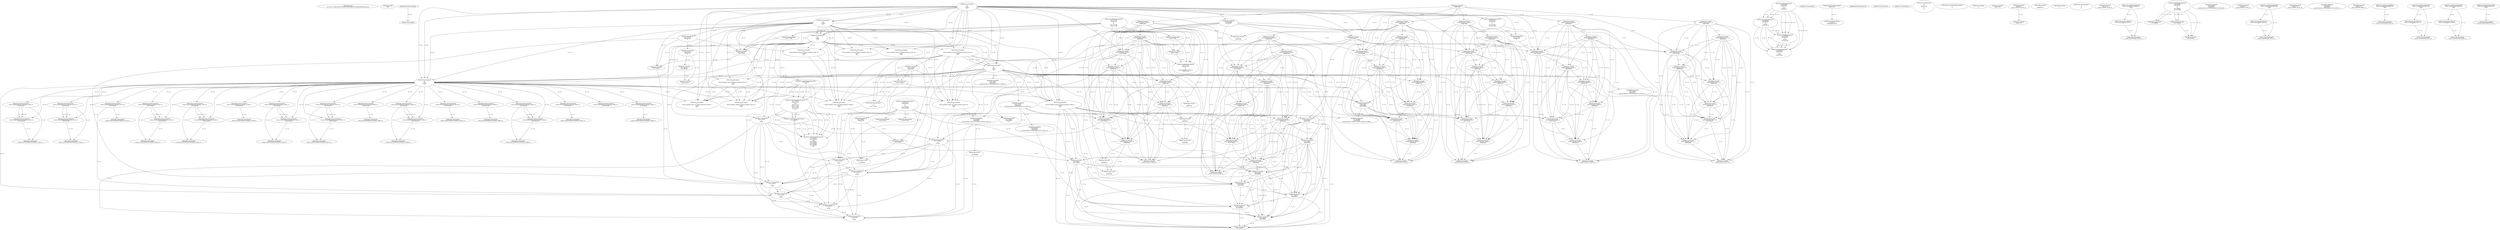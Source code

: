 // Global SCDG with merge call
digraph {
	0 [label="268454688.main
56371497c7c6601a092fc76d226d70cf56a3492a03a183dac90f509bece22c50"]
	1 [label="268454699.Sleep
1000"]
	2 [label="268450908.GetProcessHeap
"]
	3 [label="268465424.VirtualAlloc
0
128
12288
4"]
	4 [label="268465190.RegOpenKeyExW
2147483650
268501000
0
131097
2147417172"]
	5 [label="268465489.wsprintfW
3221762048
268500964
0"]
	3 -> 5 [label="(0-->1)"]
	6 [label="268466183.VirtualAlloc
0
1024
12288
4"]
	3 -> 6 [label="(3-->3)"]
	3 -> 6 [label="(4-->4)"]
	7 [label="268466202.VirtualAlloc
0
3596
12288
4"]
	3 -> 7 [label="(3-->3)"]
	6 -> 7 [label="(3-->3)"]
	3 -> 7 [label="(4-->4)"]
	6 -> 7 [label="(4-->4)"]
	8 [label="268466212.GetWindowsDirectoryW
3221770240
256"]
	7 -> 8 [label="(0-->1)"]
	9 [label="268466270.GetVolumeInformationW
3221770240
3221770752
256
3221771776
3221771784
3221771780
3221771264
256"]
	7 -> 9 [label="(0-->1)"]
	8 -> 9 [label="(1-->1)"]
	8 -> 9 [label="(2-->3)"]
	8 -> 9 [label="(2-->8)"]
	10 [label="268465190.RegOpenKeyExW
2147483650
268501632
0
131097
2147417172"]
	4 -> 10 [label="(1-->1)"]
	4 -> 10 [label="(4-->4)"]
	4 -> 10 [label="(5-->5)"]
	11 [label="268465223.RegQueryValueExW
3221771788
268501592
0
0
3221771788
2147417188"]
	12 [label="268465254.GetLastError
"]
	13 [label="268465263.RegCloseKey
3221771788"]
	11 -> 13 [label="(1-->1)"]
	11 -> 13 [label="(5-->1)"]
	14 [label="268466376.wsprintfW
3221766144
268501204
0"]
	6 -> 14 [label="(0-->1)"]
	15 [label="268466397.lstrcatW
3221766144
3221771788"]
	6 -> 15 [label="(0-->1)"]
	14 -> 15 [label="(1-->1)"]
	11 -> 15 [label="(1-->2)"]
	11 -> 15 [label="(5-->2)"]
	13 -> 15 [label="(1-->2)"]
	16 [label="268466409.GetModuleHandleW
268501752"]
	17 [label="268466416.GetProcAddress
270536744
RtlComputeCrc32"]
	16 -> 17 [label="(0-->1)"]
	18 [label="268466432.lstrlenW
3221766144"]
	6 -> 18 [label="(0-->1)"]
	14 -> 18 [label="(1-->1)"]
	15 -> 18 [label="(1-->1)"]
	19 [label="268466449.RtlComputeCrc32
"]
	20 [label="268466481.VirtualFree
3221770240
0
32768"]
	7 -> 20 [label="(0-->1)"]
	8 -> 20 [label="(1-->1)"]
	9 -> 20 [label="(1-->1)"]
	21 [label="268464882.lstrlenW
3221762048"]
	3 -> 21 [label="(0-->1)"]
	5 -> 21 [label="(1-->1)"]
	22 [label="268464893.lstrlenW
268497860"]
	23 [label="268453932.VirtualAlloc
0
retval_lstrlenW_32820_32_retval_lstrlenW_32823_32
12288
64"]
	3 -> 23 [label="(3-->3)"]
	6 -> 23 [label="(3-->3)"]
	7 -> 23 [label="(3-->3)"]
	24 [label="268453967.lstrcpyW
3221774336
268497976"]
	23 -> 24 [label="(0-->1)"]
	25 [label="268453974.lstrlenW
3221774336"]
	23 -> 25 [label="(0-->1)"]
	24 -> 25 [label="(1-->1)"]
	26 [label="268464425.lstrcatW
retval_lstrlenW_32840_32
268497860"]
	22 -> 26 [label="(1-->2)"]
	27 [label="268464433.lstrcatW
retval_lstrlenW_32840_32
268500944"]
	26 -> 27 [label="(1-->1)"]
	28 [label="268464439.lstrcatW
retval_lstrlenW_32840_32
3221762048"]
	26 -> 28 [label="(1-->1)"]
	27 -> 28 [label="(1-->1)"]
	3 -> 28 [label="(0-->2)"]
	5 -> 28 [label="(1-->2)"]
	21 -> 28 [label="(1-->2)"]
	29 [label="268464447.lstrcatW
retval_lstrlenW_32840_32
268500948"]
	26 -> 29 [label="(1-->1)"]
	27 -> 29 [label="(1-->1)"]
	28 -> 29 [label="(1-->1)"]
	30 [label="268464636.VirtualAlloc
0
66
12288
64"]
	3 -> 30 [label="(3-->3)"]
	6 -> 30 [label="(3-->3)"]
	7 -> 30 [label="(3-->3)"]
	23 -> 30 [label="(3-->3)"]
	23 -> 30 [label="(4-->4)"]
	31 [label="268464662.wsprintfW
3221778432
268500952
unconstrained_ret_RtlComputeCrc32_32805_32"]
	30 -> 31 [label="(0-->1)"]
	32 [label="268464692.lstrcatW
retval_lstrlenW_32840_32
268497764"]
	26 -> 32 [label="(1-->1)"]
	27 -> 32 [label="(1-->1)"]
	28 -> 32 [label="(1-->1)"]
	29 -> 32 [label="(1-->1)"]
	33 [label="268464700.lstrcatW
retval_lstrlenW_32840_32
268500944"]
	26 -> 33 [label="(1-->1)"]
	27 -> 33 [label="(1-->1)"]
	28 -> 33 [label="(1-->1)"]
	29 -> 33 [label="(1-->1)"]
	32 -> 33 [label="(1-->1)"]
	27 -> 33 [label="(2-->2)"]
	34 [label="268464706.lstrcatW
retval_lstrlenW_32840_32
3221778432"]
	26 -> 34 [label="(1-->1)"]
	27 -> 34 [label="(1-->1)"]
	28 -> 34 [label="(1-->1)"]
	29 -> 34 [label="(1-->1)"]
	32 -> 34 [label="(1-->1)"]
	33 -> 34 [label="(1-->1)"]
	30 -> 34 [label="(0-->2)"]
	31 -> 34 [label="(1-->2)"]
	35 [label="268464714.lstrcatW
retval_lstrlenW_32840_32
268500948"]
	26 -> 35 [label="(1-->1)"]
	27 -> 35 [label="(1-->1)"]
	28 -> 35 [label="(1-->1)"]
	29 -> 35 [label="(1-->1)"]
	32 -> 35 [label="(1-->1)"]
	33 -> 35 [label="(1-->1)"]
	34 -> 35 [label="(1-->1)"]
	29 -> 35 [label="(2-->2)"]
	36 [label="268464726.VirtualFree
3221778432
0
32768"]
	30 -> 36 [label="(0-->1)"]
	31 -> 36 [label="(1-->1)"]
	34 -> 36 [label="(2-->1)"]
	20 -> 36 [label="(3-->3)"]
	37 [label="268464767.lstrlenW
retval_lstrlenW_32840_32"]
	26 -> 37 [label="(1-->1)"]
	27 -> 37 [label="(1-->1)"]
	28 -> 37 [label="(1-->1)"]
	29 -> 37 [label="(1-->1)"]
	32 -> 37 [label="(1-->1)"]
	33 -> 37 [label="(1-->1)"]
	34 -> 37 [label="(1-->1)"]
	35 -> 37 [label="(1-->1)"]
	38 [label="268453998.CreateMutexW
0
0
3221774336"]
	23 -> 38 [label="(0-->3)"]
	24 -> 38 [label="(1-->3)"]
	25 -> 38 [label="(1-->3)"]
	39 [label="268454010.GetLastError
"]
	40 [label="268454017.GetLastError
"]
	41 [label="268454043.VirtualFree
3221774336
0
32768"]
	23 -> 41 [label="(0-->1)"]
	24 -> 41 [label="(1-->1)"]
	25 -> 41 [label="(1-->1)"]
	38 -> 41 [label="(3-->1)"]
	20 -> 41 [label="(3-->3)"]
	36 -> 41 [label="(3-->3)"]
	42 [label="268467629.VirtualFree
3221762048
0
32768"]
	3 -> 42 [label="(0-->1)"]
	5 -> 42 [label="(1-->1)"]
	21 -> 42 [label="(1-->1)"]
	28 -> 42 [label="(2-->1)"]
	20 -> 42 [label="(3-->3)"]
	36 -> 42 [label="(3-->3)"]
	41 -> 42 [label="(3-->3)"]
	43 [label="268467737.VirtualFree
3221766144
0
32768"]
	6 -> 43 [label="(0-->1)"]
	14 -> 43 [label="(1-->1)"]
	15 -> 43 [label="(1-->1)"]
	18 -> 43 [label="(1-->1)"]
	20 -> 43 [label="(3-->3)"]
	36 -> 43 [label="(3-->3)"]
	41 -> 43 [label="(3-->3)"]
	42 -> 43 [label="(3-->3)"]
	44 [label="268454737.CreateThread
0
0
268447024
0
0
0"]
	45 [label="268454450.CreateToolhelp32Snapshot
2
0"]
	46 [label="268454476.VirtualAlloc
0
556
12288
4"]
	3 -> 46 [label="(3-->3)"]
	6 -> 46 [label="(3-->3)"]
	7 -> 46 [label="(3-->3)"]
	23 -> 46 [label="(3-->3)"]
	30 -> 46 [label="(3-->3)"]
	3 -> 46 [label="(4-->4)"]
	6 -> 46 [label="(4-->4)"]
	7 -> 46 [label="(4-->4)"]
	47 [label="268454533.lstrcmpiW
"]
	2 -> 47 [label="(0-->0)"]
	48 [label="268454602.Process32NextW
retval_CreateToolhelp32Snapshot_33733_32
3221782528"]
	46 -> 48 [label="(0-->2)"]
	49 [label="268454627.VirtualFree
3221782528
0
32768"]
	46 -> 49 [label="(0-->1)"]
	48 -> 49 [label="(2-->1)"]
	20 -> 49 [label="(3-->3)"]
	36 -> 49 [label="(3-->3)"]
	41 -> 49 [label="(3-->3)"]
	42 -> 49 [label="(3-->3)"]
	43 -> 49 [label="(3-->3)"]
	50 [label="268454634.CloseHandle
retval_CreateToolhelp32Snapshot_33733_32"]
	48 -> 50 [label="(1-->1)"]
	51 [label="268465190.RegOpenKeyExW
2147483650
268501000
0
131097
2147417052"]
	4 -> 51 [label="(1-->1)"]
	10 -> 51 [label="(1-->1)"]
	4 -> 51 [label="(2-->2)"]
	4 -> 51 [label="(4-->4)"]
	10 -> 51 [label="(4-->4)"]
	52 [label="268465223.RegQueryValueExW
2147417376
268500984
0
0
3221786624
2147417068"]
	53 [label="268465239.RegCloseKey
2147417376"]
	52 -> 53 [label="(1-->1)"]
	54 [label="268465489.wsprintfW
3221786624
268501104
0"]
	52 -> 54 [label="(5-->1)"]
	55 [label="268466212.GetWindowsDirectoryW
3221794816
256"]
	8 -> 55 [label="(2-->2)"]
	9 -> 55 [label="(3-->2)"]
	9 -> 55 [label="(8-->2)"]
	56 [label="268466270.GetVolumeInformationW
3221794816
3221795328
256
3221796352
3221796360
3221796356
3221795840
256"]
	55 -> 56 [label="(1-->1)"]
	8 -> 56 [label="(2-->3)"]
	9 -> 56 [label="(3-->3)"]
	9 -> 56 [label="(8-->3)"]
	55 -> 56 [label="(2-->3)"]
	8 -> 56 [label="(2-->8)"]
	9 -> 56 [label="(3-->8)"]
	9 -> 56 [label="(8-->8)"]
	55 -> 56 [label="(2-->8)"]
	57 [label="268465190.RegOpenKeyExW
2147483650
268501632
0
131097
2147417052"]
	4 -> 57 [label="(1-->1)"]
	10 -> 57 [label="(1-->1)"]
	51 -> 57 [label="(1-->1)"]
	10 -> 57 [label="(2-->2)"]
	4 -> 57 [label="(4-->4)"]
	10 -> 57 [label="(4-->4)"]
	51 -> 57 [label="(4-->4)"]
	51 -> 57 [label="(5-->5)"]
	58 [label="268466376.wsprintfW
3221790720
268501204
0"]
	14 -> 58 [label="(2-->2)"]
	59 [label="268466397.lstrcatW
3221790720
3221796364"]
	58 -> 59 [label="(1-->1)"]
	60 [label="268466432.lstrlenW
3221790720"]
	58 -> 60 [label="(1-->1)"]
	59 -> 60 [label="(1-->1)"]
	61 [label="268466481.VirtualFree
3221794816
0
32768"]
	55 -> 61 [label="(1-->1)"]
	56 -> 61 [label="(1-->1)"]
	20 -> 61 [label="(3-->3)"]
	36 -> 61 [label="(3-->3)"]
	41 -> 61 [label="(3-->3)"]
	42 -> 61 [label="(3-->3)"]
	43 -> 61 [label="(3-->3)"]
	49 -> 61 [label="(3-->3)"]
	62 [label="268464882.lstrlenW
3221786624"]
	52 -> 62 [label="(5-->1)"]
	54 -> 62 [label="(1-->1)"]
	63 [label="268452641.VirtualAlloc
0
retval_lstrlenW_39222_32_retval_lstrlenW_39220_32
12288
64"]
	3 -> 63 [label="(3-->3)"]
	6 -> 63 [label="(3-->3)"]
	7 -> 63 [label="(3-->3)"]
	23 -> 63 [label="(3-->3)"]
	30 -> 63 [label="(3-->3)"]
	46 -> 63 [label="(3-->3)"]
	23 -> 63 [label="(4-->4)"]
	30 -> 63 [label="(4-->4)"]
	64 [label="268464425.lstrcatW
0
268497860"]
	22 -> 64 [label="(1-->2)"]
	26 -> 64 [label="(2-->2)"]
	65 [label="268464433.lstrcatW
0
268500944"]
	27 -> 65 [label="(2-->2)"]
	33 -> 65 [label="(2-->2)"]
	66 [label="268464439.lstrcatW
0
3221786624"]
	52 -> 66 [label="(5-->2)"]
	54 -> 66 [label="(1-->2)"]
	62 -> 66 [label="(1-->2)"]
	67 [label="268464447.lstrcatW
0
268500948"]
	29 -> 67 [label="(2-->2)"]
	35 -> 67 [label="(2-->2)"]
	68 [label="268464679.wsprintfW
3221803008
268500964
retval_lstrlenW_39222_32_retval_lstrlenW_39220_32"]
	5 -> 68 [label="(2-->2)"]
	63 -> 68 [label="(2-->3)"]
	69 [label="268464692.lstrcatW
0
268497764"]
	32 -> 69 [label="(2-->2)"]
	70 [label="268464700.lstrcatW
0
268500944"]
	27 -> 70 [label="(2-->2)"]
	33 -> 70 [label="(2-->2)"]
	65 -> 70 [label="(2-->2)"]
	71 [label="268464706.lstrcatW
0
3221803008"]
	68 -> 71 [label="(1-->2)"]
	72 [label="268464714.lstrcatW
0
268500948"]
	29 -> 72 [label="(2-->2)"]
	35 -> 72 [label="(2-->2)"]
	67 -> 72 [label="(2-->2)"]
	73 [label="268464726.VirtualFree
3221803008
0
32768"]
	68 -> 73 [label="(1-->1)"]
	71 -> 73 [label="(2-->1)"]
	20 -> 73 [label="(3-->3)"]
	36 -> 73 [label="(3-->3)"]
	41 -> 73 [label="(3-->3)"]
	42 -> 73 [label="(3-->3)"]
	43 -> 73 [label="(3-->3)"]
	49 -> 73 [label="(3-->3)"]
	61 -> 73 [label="(3-->3)"]
	74 [label="268464767.lstrlenW
0"]
	75 [label="268452707.lstrlenW
268497912"]
	76 [label="268452834.lstrcpyW
268510272
retval_lstrlenW_42797_32"]
	77 [label="268452841.lstrlenW
268510272"]
	76 -> 77 [label="(1-->1)"]
	78 [label="268453967.lstrcpyW
0
268497976"]
	79 [label="268453974.lstrlenW
0"]
	80 [label="268464425.lstrcatW
retval_lstrlenW_32839_32
268497860"]
	22 -> 80 [label="(1-->2)"]
	81 [label="268464433.lstrcatW
retval_lstrlenW_32839_32
268500944"]
	80 -> 81 [label="(1-->1)"]
	82 [label="268464439.lstrcatW
retval_lstrlenW_32839_32
3221762048"]
	80 -> 82 [label="(1-->1)"]
	81 -> 82 [label="(1-->1)"]
	3 -> 82 [label="(0-->2)"]
	5 -> 82 [label="(1-->2)"]
	21 -> 82 [label="(1-->2)"]
	83 [label="268464447.lstrcatW
retval_lstrlenW_32839_32
268500948"]
	80 -> 83 [label="(1-->1)"]
	81 -> 83 [label="(1-->1)"]
	82 -> 83 [label="(1-->1)"]
	84 [label="268464692.lstrcatW
retval_lstrlenW_32839_32
268497764"]
	80 -> 84 [label="(1-->1)"]
	81 -> 84 [label="(1-->1)"]
	82 -> 84 [label="(1-->1)"]
	83 -> 84 [label="(1-->1)"]
	85 [label="268464700.lstrcatW
retval_lstrlenW_32839_32
268500944"]
	80 -> 85 [label="(1-->1)"]
	81 -> 85 [label="(1-->1)"]
	82 -> 85 [label="(1-->1)"]
	83 -> 85 [label="(1-->1)"]
	84 -> 85 [label="(1-->1)"]
	81 -> 85 [label="(2-->2)"]
	86 [label="268464706.lstrcatW
retval_lstrlenW_32839_32
3221778432"]
	80 -> 86 [label="(1-->1)"]
	81 -> 86 [label="(1-->1)"]
	82 -> 86 [label="(1-->1)"]
	83 -> 86 [label="(1-->1)"]
	84 -> 86 [label="(1-->1)"]
	85 -> 86 [label="(1-->1)"]
	30 -> 86 [label="(0-->2)"]
	31 -> 86 [label="(1-->2)"]
	87 [label="268464714.lstrcatW
retval_lstrlenW_32839_32
268500948"]
	80 -> 87 [label="(1-->1)"]
	81 -> 87 [label="(1-->1)"]
	82 -> 87 [label="(1-->1)"]
	83 -> 87 [label="(1-->1)"]
	84 -> 87 [label="(1-->1)"]
	85 -> 87 [label="(1-->1)"]
	86 -> 87 [label="(1-->1)"]
	83 -> 87 [label="(2-->2)"]
	88 [label="268464767.lstrlenW
retval_lstrlenW_32839_32"]
	80 -> 88 [label="(1-->1)"]
	81 -> 88 [label="(1-->1)"]
	82 -> 88 [label="(1-->1)"]
	83 -> 88 [label="(1-->1)"]
	84 -> 88 [label="(1-->1)"]
	85 -> 88 [label="(1-->1)"]
	86 -> 88 [label="(1-->1)"]
	87 -> 88 [label="(1-->1)"]
	89 [label="268453998.CreateMutexW
0
0
0"]
	90 [label="268454501.Process32FirstW
retval_CreateToolhelp32Snapshot_33291_32
3221782528"]
	46 -> 90 [label="(0-->2)"]
	91 [label="268454602.Process32NextW
retval_CreateToolhelp32Snapshot_33291_32
3221782528"]
	90 -> 91 [label="(1-->1)"]
	46 -> 91 [label="(0-->2)"]
	90 -> 91 [label="(2-->2)"]
	92 [label="268454634.CloseHandle
retval_CreateToolhelp32Snapshot_33291_32"]
	90 -> 92 [label="(1-->1)"]
	91 -> 92 [label="(1-->1)"]
	93 [label="268465263.RegCloseKey
2147417376"]
	52 -> 93 [label="(1-->1)"]
	94 [label="268465489.wsprintfW
3221786624
268500964
0"]
	52 -> 94 [label="(5-->1)"]
	5 -> 94 [label="(2-->2)"]
	95 [label="268452641.VirtualAlloc
0
retval_lstrlenW_34309_32_retval_lstrlenW_34306_32
12288
64"]
	3 -> 95 [label="(3-->3)"]
	6 -> 95 [label="(3-->3)"]
	7 -> 95 [label="(3-->3)"]
	23 -> 95 [label="(3-->3)"]
	30 -> 95 [label="(3-->3)"]
	46 -> 95 [label="(3-->3)"]
	23 -> 95 [label="(4-->4)"]
	30 -> 95 [label="(4-->4)"]
	96 [label="268464425.lstrcatW
3221798912
268497860"]
	95 -> 96 [label="(0-->1)"]
	22 -> 96 [label="(1-->2)"]
	80 -> 96 [label="(2-->2)"]
	97 [label="268464433.lstrcatW
3221798912
268500944"]
	95 -> 97 [label="(0-->1)"]
	96 -> 97 [label="(1-->1)"]
	81 -> 97 [label="(2-->2)"]
	85 -> 97 [label="(2-->2)"]
	98 [label="268464439.lstrcatW
3221798912
3221786624"]
	95 -> 98 [label="(0-->1)"]
	96 -> 98 [label="(1-->1)"]
	97 -> 98 [label="(1-->1)"]
	52 -> 98 [label="(5-->2)"]
	62 -> 98 [label="(1-->2)"]
	94 -> 98 [label="(1-->2)"]
	99 [label="268464447.lstrcatW
3221798912
268500948"]
	95 -> 99 [label="(0-->1)"]
	96 -> 99 [label="(1-->1)"]
	97 -> 99 [label="(1-->1)"]
	98 -> 99 [label="(1-->1)"]
	83 -> 99 [label="(2-->2)"]
	87 -> 99 [label="(2-->2)"]
	100 [label="268464662.wsprintfW
3221803008
268500952
unconstrained_ret_RtlComputeCrc32_34291_32"]
	31 -> 100 [label="(2-->2)"]
	101 [label="268464692.lstrcatW
3221798912
268497764"]
	95 -> 101 [label="(0-->1)"]
	96 -> 101 [label="(1-->1)"]
	97 -> 101 [label="(1-->1)"]
	98 -> 101 [label="(1-->1)"]
	99 -> 101 [label="(1-->1)"]
	84 -> 101 [label="(2-->2)"]
	102 [label="268464700.lstrcatW
3221798912
268500944"]
	95 -> 102 [label="(0-->1)"]
	96 -> 102 [label="(1-->1)"]
	97 -> 102 [label="(1-->1)"]
	98 -> 102 [label="(1-->1)"]
	99 -> 102 [label="(1-->1)"]
	101 -> 102 [label="(1-->1)"]
	81 -> 102 [label="(2-->2)"]
	85 -> 102 [label="(2-->2)"]
	97 -> 102 [label="(2-->2)"]
	103 [label="268464706.lstrcatW
3221798912
3221803008"]
	95 -> 103 [label="(0-->1)"]
	96 -> 103 [label="(1-->1)"]
	97 -> 103 [label="(1-->1)"]
	98 -> 103 [label="(1-->1)"]
	99 -> 103 [label="(1-->1)"]
	101 -> 103 [label="(1-->1)"]
	102 -> 103 [label="(1-->1)"]
	100 -> 103 [label="(1-->2)"]
	104 [label="268464714.lstrcatW
3221798912
268500948"]
	95 -> 104 [label="(0-->1)"]
	96 -> 104 [label="(1-->1)"]
	97 -> 104 [label="(1-->1)"]
	98 -> 104 [label="(1-->1)"]
	99 -> 104 [label="(1-->1)"]
	101 -> 104 [label="(1-->1)"]
	102 -> 104 [label="(1-->1)"]
	103 -> 104 [label="(1-->1)"]
	83 -> 104 [label="(2-->2)"]
	87 -> 104 [label="(2-->2)"]
	99 -> 104 [label="(2-->2)"]
	105 [label="268464767.lstrlenW
3221798912"]
	95 -> 105 [label="(0-->1)"]
	96 -> 105 [label="(1-->1)"]
	97 -> 105 [label="(1-->1)"]
	98 -> 105 [label="(1-->1)"]
	99 -> 105 [label="(1-->1)"]
	101 -> 105 [label="(1-->1)"]
	102 -> 105 [label="(1-->1)"]
	103 -> 105 [label="(1-->1)"]
	104 -> 105 [label="(1-->1)"]
	106 [label="268452834.lstrcpyW
268510272
retval_lstrlenW_35540_32"]
	107 [label="268453932.VirtualAlloc
0
retval_lstrlenW_32814_32_retval_lstrlenW_32813_32
12288
64"]
	3 -> 107 [label="(3-->3)"]
	6 -> 107 [label="(3-->3)"]
	7 -> 107 [label="(3-->3)"]
	108 [label="268464425.lstrcatW
retval_lstrlenW_32832_32
268497860"]
	22 -> 108 [label="(1-->2)"]
	109 [label="268464433.lstrcatW
retval_lstrlenW_32832_32
268500944"]
	108 -> 109 [label="(1-->1)"]
	110 [label="268464439.lstrcatW
retval_lstrlenW_32832_32
3221762048"]
	108 -> 110 [label="(1-->1)"]
	109 -> 110 [label="(1-->1)"]
	3 -> 110 [label="(0-->2)"]
	5 -> 110 [label="(1-->2)"]
	21 -> 110 [label="(1-->2)"]
	111 [label="268464447.lstrcatW
retval_lstrlenW_32832_32
268500948"]
	108 -> 111 [label="(1-->1)"]
	109 -> 111 [label="(1-->1)"]
	110 -> 111 [label="(1-->1)"]
	112 [label="268464679.wsprintfW
3221778432
268500964
3221774336"]
	30 -> 112 [label="(0-->1)"]
	5 -> 112 [label="(2-->2)"]
	24 -> 112 [label="(1-->3)"]
	25 -> 112 [label="(1-->3)"]
	107 -> 112 [label="(0-->3)"]
	113 [label="268464692.lstrcatW
retval_lstrlenW_32832_32
268497764"]
	108 -> 113 [label="(1-->1)"]
	109 -> 113 [label="(1-->1)"]
	110 -> 113 [label="(1-->1)"]
	111 -> 113 [label="(1-->1)"]
	114 [label="268464700.lstrcatW
retval_lstrlenW_32832_32
268500944"]
	108 -> 114 [label="(1-->1)"]
	109 -> 114 [label="(1-->1)"]
	110 -> 114 [label="(1-->1)"]
	111 -> 114 [label="(1-->1)"]
	113 -> 114 [label="(1-->1)"]
	109 -> 114 [label="(2-->2)"]
	115 [label="268464706.lstrcatW
retval_lstrlenW_32832_32
3221778432"]
	108 -> 115 [label="(1-->1)"]
	109 -> 115 [label="(1-->1)"]
	110 -> 115 [label="(1-->1)"]
	111 -> 115 [label="(1-->1)"]
	113 -> 115 [label="(1-->1)"]
	114 -> 115 [label="(1-->1)"]
	30 -> 115 [label="(0-->2)"]
	112 -> 115 [label="(1-->2)"]
	116 [label="268464714.lstrcatW
retval_lstrlenW_32832_32
268500948"]
	108 -> 116 [label="(1-->1)"]
	109 -> 116 [label="(1-->1)"]
	110 -> 116 [label="(1-->1)"]
	111 -> 116 [label="(1-->1)"]
	113 -> 116 [label="(1-->1)"]
	114 -> 116 [label="(1-->1)"]
	115 -> 116 [label="(1-->1)"]
	111 -> 116 [label="(2-->2)"]
	117 [label="268464767.lstrlenW
retval_lstrlenW_32832_32"]
	108 -> 117 [label="(1-->1)"]
	109 -> 117 [label="(1-->1)"]
	110 -> 117 [label="(1-->1)"]
	111 -> 117 [label="(1-->1)"]
	113 -> 117 [label="(1-->1)"]
	114 -> 117 [label="(1-->1)"]
	115 -> 117 [label="(1-->1)"]
	116 -> 117 [label="(1-->1)"]
	118 [label="268454761.WaitForSingleObject
retval_CreateThread_32947_32
5000"]
	119 [label="268454780.TerminateThread
retval_CreateThread_32947_32
0"]
	118 -> 119 [label="(1-->1)"]
	120 [label="268454790.CloseHandle
retval_CreateThread_32947_32"]
	118 -> 120 [label="(1-->1)"]
	119 -> 120 [label="(1-->1)"]
	121 [label="268454501.Process32FirstW
retval_CreateToolhelp32Snapshot_32963_32
3221782528"]
	46 -> 121 [label="(0-->2)"]
	122 [label="268454602.Process32NextW
retval_CreateToolhelp32Snapshot_32963_32
3221782528"]
	121 -> 122 [label="(1-->1)"]
	46 -> 122 [label="(0-->2)"]
	121 -> 122 [label="(2-->2)"]
	123 [label="268454634.CloseHandle
retval_CreateToolhelp32Snapshot_32963_32"]
	121 -> 123 [label="(1-->1)"]
	122 -> 123 [label="(1-->1)"]
	124 [label="268465223.RegQueryValueExW
3221796364
268501592
0
0
3221796364
2147417068"]
	125 [label="268465263.RegCloseKey
3221796364"]
	124 -> 125 [label="(1-->1)"]
	124 -> 125 [label="(5-->1)"]
	126 [label="268452641.VirtualAlloc
0
retval_lstrlenW_34949_32_retval_lstrlenW_34951_32
12288
64"]
	3 -> 126 [label="(3-->3)"]
	6 -> 126 [label="(3-->3)"]
	7 -> 126 [label="(3-->3)"]
	30 -> 126 [label="(3-->3)"]
	46 -> 126 [label="(3-->3)"]
	107 -> 126 [label="(3-->3)"]
	30 -> 126 [label="(4-->4)"]
	107 -> 126 [label="(4-->4)"]
	127 [label="268464662.wsprintfW
3221803008
268500952
unconstrained_ret_RtlComputeCrc32_34940_32"]
	128 [label="268452834.lstrcpyW
268510272
retval_lstrlenW_37343_32"]
	129 [label="268465223.RegQueryValueExW
2147417376
268500984
0
0
3221762048
2147417188"]
	3 -> 129 [label="(0-->5)"]
	130 [label="268465489.wsprintfW
3221762048
268501104
0"]
	3 -> 130 [label="(0-->1)"]
	129 -> 130 [label="(5-->1)"]
	131 [label="268453932.VirtualAlloc
0
retval_lstrlenW_32859_32_retval_lstrlenW_32901_32
12288
64"]
	3 -> 131 [label="(3-->3)"]
	6 -> 131 [label="(3-->3)"]
	7 -> 131 [label="(3-->3)"]
	132 [label="268464425.lstrcatW
retval_lstrlenW_32930_32
268497860"]
	22 -> 132 [label="(1-->2)"]
	133 [label="268464433.lstrcatW
retval_lstrlenW_32930_32
268500944"]
	132 -> 133 [label="(1-->1)"]
	134 [label="268464439.lstrcatW
retval_lstrlenW_32930_32
3221762048"]
	132 -> 134 [label="(1-->1)"]
	133 -> 134 [label="(1-->1)"]
	3 -> 134 [label="(0-->2)"]
	21 -> 134 [label="(1-->2)"]
	129 -> 134 [label="(5-->2)"]
	130 -> 134 [label="(1-->2)"]
	135 [label="268464447.lstrcatW
retval_lstrlenW_32930_32
268500948"]
	132 -> 135 [label="(1-->1)"]
	133 -> 135 [label="(1-->1)"]
	134 -> 135 [label="(1-->1)"]
	136 [label="268464692.lstrcatW
retval_lstrlenW_32930_32
268497764"]
	132 -> 136 [label="(1-->1)"]
	133 -> 136 [label="(1-->1)"]
	134 -> 136 [label="(1-->1)"]
	135 -> 136 [label="(1-->1)"]
	137 [label="268464700.lstrcatW
retval_lstrlenW_32930_32
268500944"]
	132 -> 137 [label="(1-->1)"]
	133 -> 137 [label="(1-->1)"]
	134 -> 137 [label="(1-->1)"]
	135 -> 137 [label="(1-->1)"]
	136 -> 137 [label="(1-->1)"]
	133 -> 137 [label="(2-->2)"]
	138 [label="268464706.lstrcatW
retval_lstrlenW_32930_32
3221778432"]
	132 -> 138 [label="(1-->1)"]
	133 -> 138 [label="(1-->1)"]
	134 -> 138 [label="(1-->1)"]
	135 -> 138 [label="(1-->1)"]
	136 -> 138 [label="(1-->1)"]
	137 -> 138 [label="(1-->1)"]
	30 -> 138 [label="(0-->2)"]
	112 -> 138 [label="(1-->2)"]
	139 [label="268464714.lstrcatW
retval_lstrlenW_32930_32
268500948"]
	132 -> 139 [label="(1-->1)"]
	133 -> 139 [label="(1-->1)"]
	134 -> 139 [label="(1-->1)"]
	135 -> 139 [label="(1-->1)"]
	136 -> 139 [label="(1-->1)"]
	137 -> 139 [label="(1-->1)"]
	138 -> 139 [label="(1-->1)"]
	135 -> 139 [label="(2-->2)"]
	140 [label="268464767.lstrlenW
retval_lstrlenW_32930_32"]
	132 -> 140 [label="(1-->1)"]
	133 -> 140 [label="(1-->1)"]
	134 -> 140 [label="(1-->1)"]
	135 -> 140 [label="(1-->1)"]
	136 -> 140 [label="(1-->1)"]
	137 -> 140 [label="(1-->1)"]
	138 -> 140 [label="(1-->1)"]
	139 -> 140 [label="(1-->1)"]
	141 [label="268454761.WaitForSingleObject
retval_CreateThread_33075_32
5000"]
	142 [label="268454780.TerminateThread
retval_CreateThread_33075_32
0"]
	141 -> 142 [label="(1-->1)"]
	143 [label="268454790.CloseHandle
retval_CreateThread_33075_32"]
	141 -> 143 [label="(1-->1)"]
	142 -> 143 [label="(1-->1)"]
	144 [label="268454602.Process32NextW
retval_CreateToolhelp32Snapshot_33492_32
3221782528"]
	46 -> 144 [label="(0-->2)"]
	145 [label="268454634.CloseHandle
retval_CreateToolhelp32Snapshot_33492_32"]
	144 -> 145 [label="(1-->1)"]
	146 [label="268452641.VirtualAlloc
0
retval_lstrlenW_37963_32_retval_lstrlenW_37966_32
12288
64"]
	3 -> 146 [label="(3-->3)"]
	6 -> 146 [label="(3-->3)"]
	7 -> 146 [label="(3-->3)"]
	30 -> 146 [label="(3-->3)"]
	46 -> 146 [label="(3-->3)"]
	131 -> 146 [label="(3-->3)"]
	30 -> 146 [label="(4-->4)"]
	131 -> 146 [label="(4-->4)"]
	147 [label="268464679.wsprintfW
3221803008
268500964
retval_lstrlenW_37963_32_retval_lstrlenW_37966_32"]
	112 -> 147 [label="(2-->2)"]
	146 -> 147 [label="(2-->3)"]
	148 [label="268452834.lstrcpyW
268510272
retval_lstrlenW_40741_32"]
	149 [label="268452641.VirtualAlloc
0
retval_lstrlenW_34537_32_retval_lstrlenW_34538_32
12288
64"]
	3 -> 149 [label="(3-->3)"]
	6 -> 149 [label="(3-->3)"]
	7 -> 149 [label="(3-->3)"]
	30 -> 149 [label="(3-->3)"]
	46 -> 149 [label="(3-->3)"]
	107 -> 149 [label="(3-->3)"]
	30 -> 149 [label="(4-->4)"]
	107 -> 149 [label="(4-->4)"]
	150 [label="268464662.wsprintfW
3221803008
268500952
unconstrained_ret_RtlComputeCrc32_34525_32"]
	151 [label="268452834.lstrcpyW
268510272
retval_lstrlenW_36895_32"]
	152 [label="268465239.RegCloseKey
3221771788"]
	11 -> 152 [label="(1-->1)"]
	11 -> 152 [label="(5-->1)"]
	153 [label="268466320.lstrlenW
3221771788"]
	11 -> 153 [label="(1-->1)"]
	11 -> 153 [label="(5-->1)"]
	152 -> 153 [label="(1-->1)"]
	154 [label="268453932.VirtualAlloc
0
retval_lstrlenW_32887_32_retval_lstrlenW_32891_32
12288
64"]
	3 -> 154 [label="(3-->3)"]
	6 -> 154 [label="(3-->3)"]
	7 -> 154 [label="(3-->3)"]
	155 [label="268464425.lstrcatW
retval_lstrlenW_32909_32
268497860"]
	22 -> 155 [label="(1-->2)"]
	156 [label="268464433.lstrcatW
retval_lstrlenW_32909_32
268500944"]
	155 -> 156 [label="(1-->1)"]
	157 [label="268464439.lstrcatW
retval_lstrlenW_32909_32
3221762048"]
	155 -> 157 [label="(1-->1)"]
	156 -> 157 [label="(1-->1)"]
	3 -> 157 [label="(0-->2)"]
	21 -> 157 [label="(1-->2)"]
	129 -> 157 [label="(5-->2)"]
	130 -> 157 [label="(1-->2)"]
	158 [label="268464447.lstrcatW
retval_lstrlenW_32909_32
268500948"]
	155 -> 158 [label="(1-->1)"]
	156 -> 158 [label="(1-->1)"]
	157 -> 158 [label="(1-->1)"]
	159 [label="268464692.lstrcatW
retval_lstrlenW_32909_32
268497764"]
	155 -> 159 [label="(1-->1)"]
	156 -> 159 [label="(1-->1)"]
	157 -> 159 [label="(1-->1)"]
	158 -> 159 [label="(1-->1)"]
	160 [label="268464700.lstrcatW
retval_lstrlenW_32909_32
268500944"]
	155 -> 160 [label="(1-->1)"]
	156 -> 160 [label="(1-->1)"]
	157 -> 160 [label="(1-->1)"]
	158 -> 160 [label="(1-->1)"]
	159 -> 160 [label="(1-->1)"]
	156 -> 160 [label="(2-->2)"]
	161 [label="268464706.lstrcatW
retval_lstrlenW_32909_32
3221778432"]
	155 -> 161 [label="(1-->1)"]
	156 -> 161 [label="(1-->1)"]
	157 -> 161 [label="(1-->1)"]
	158 -> 161 [label="(1-->1)"]
	159 -> 161 [label="(1-->1)"]
	160 -> 161 [label="(1-->1)"]
	30 -> 161 [label="(0-->2)"]
	112 -> 161 [label="(1-->2)"]
	162 [label="268464714.lstrcatW
retval_lstrlenW_32909_32
268500948"]
	155 -> 162 [label="(1-->1)"]
	156 -> 162 [label="(1-->1)"]
	157 -> 162 [label="(1-->1)"]
	158 -> 162 [label="(1-->1)"]
	159 -> 162 [label="(1-->1)"]
	160 -> 162 [label="(1-->1)"]
	161 -> 162 [label="(1-->1)"]
	158 -> 162 [label="(2-->2)"]
	163 [label="268464767.lstrlenW
retval_lstrlenW_32909_32"]
	155 -> 163 [label="(1-->1)"]
	156 -> 163 [label="(1-->1)"]
	157 -> 163 [label="(1-->1)"]
	158 -> 163 [label="(1-->1)"]
	159 -> 163 [label="(1-->1)"]
	160 -> 163 [label="(1-->1)"]
	161 -> 163 [label="(1-->1)"]
	162 -> 163 [label="(1-->1)"]
	164 [label="268454761.WaitForSingleObject
retval_CreateThread_33053_32
5000"]
	165 [label="268454790.CloseHandle
retval_CreateThread_33053_32"]
	164 -> 165 [label="(1-->1)"]
	166 [label="268454501.Process32FirstW
retval_CreateToolhelp32Snapshot_33192_32
3221782528"]
	46 -> 166 [label="(0-->2)"]
	167 [label="268454602.Process32NextW
retval_CreateToolhelp32Snapshot_33192_32
3221782528"]
	166 -> 167 [label="(1-->1)"]
	46 -> 167 [label="(0-->2)"]
	166 -> 167 [label="(2-->2)"]
	168 [label="268454634.CloseHandle
retval_CreateToolhelp32Snapshot_33192_32"]
	166 -> 168 [label="(1-->1)"]
	167 -> 168 [label="(1-->1)"]
	169 [label="268454602.Process32NextW
retval_CreateToolhelp32Snapshot_33198_32
3221782528"]
	46 -> 169 [label="(0-->2)"]
	170 [label="268454634.CloseHandle
retval_CreateToolhelp32Snapshot_33198_32"]
	169 -> 170 [label="(1-->1)"]
	171 [label="268454501.Process32FirstW
retval_CreateToolhelp32Snapshot_32952_32
3221782528"]
	46 -> 171 [label="(0-->2)"]
	172 [label="268454602.Process32NextW
retval_CreateToolhelp32Snapshot_32952_32
3221782528"]
	171 -> 172 [label="(1-->1)"]
	46 -> 172 [label="(0-->2)"]
	171 -> 172 [label="(2-->2)"]
	173 [label="268454634.CloseHandle
retval_CreateToolhelp32Snapshot_32952_32"]
	171 -> 173 [label="(1-->1)"]
	172 -> 173 [label="(1-->1)"]
	174 [label="268465239.RegCloseKey
3221796364"]
	124 -> 174 [label="(1-->1)"]
	124 -> 174 [label="(5-->1)"]
	175 [label="268466320.lstrlenW
3221796364"]
	124 -> 175 [label="(1-->1)"]
	124 -> 175 [label="(5-->1)"]
	174 -> 175 [label="(1-->1)"]
	176 [label="268454501.Process32FirstW
retval_CreateToolhelp32Snapshot_33283_32
3221782528"]
	46 -> 176 [label="(0-->2)"]
	177 [label="268454602.Process32NextW
retval_CreateToolhelp32Snapshot_33283_32
3221782528"]
	176 -> 177 [label="(1-->1)"]
	46 -> 177 [label="(0-->2)"]
	176 -> 177 [label="(2-->2)"]
	178 [label="268454634.CloseHandle
retval_CreateToolhelp32Snapshot_33283_32"]
	176 -> 178 [label="(1-->1)"]
	177 -> 178 [label="(1-->1)"]
	179 [label="268454501.Process32FirstW
retval_CreateToolhelp32Snapshot_33081_32
3221782528"]
	46 -> 179 [label="(0-->2)"]
	180 [label="268454602.Process32NextW
retval_CreateToolhelp32Snapshot_33081_32
3221782528"]
	179 -> 180 [label="(1-->1)"]
	46 -> 180 [label="(0-->2)"]
	179 -> 180 [label="(2-->2)"]
	181 [label="268454634.CloseHandle
retval_CreateToolhelp32Snapshot_33081_32"]
	179 -> 181 [label="(1-->1)"]
	180 -> 181 [label="(1-->1)"]
	182 [label="268454602.Process32NextW
retval_CreateToolhelp32Snapshot_32961_32
3221782528"]
	46 -> 182 [label="(0-->2)"]
	183 [label="268454634.CloseHandle
retval_CreateToolhelp32Snapshot_32961_32"]
	182 -> 183 [label="(1-->1)"]
	184 [label="268454761.WaitForSingleObject
retval_CreateThread_33071_32
5000"]
	185 [label="268454780.TerminateThread
retval_CreateThread_33071_32
0"]
	184 -> 185 [label="(1-->1)"]
	186 [label="268454790.CloseHandle
retval_CreateThread_33071_32"]
	184 -> 186 [label="(1-->1)"]
	185 -> 186 [label="(1-->1)"]
	187 [label="268454501.Process32FirstW
retval_CreateToolhelp32Snapshot_33673_32
3221782528"]
	46 -> 187 [label="(0-->2)"]
	188 [label="268454602.Process32NextW
retval_CreateToolhelp32Snapshot_33673_32
3221782528"]
	187 -> 188 [label="(1-->1)"]
	46 -> 188 [label="(0-->2)"]
	187 -> 188 [label="(2-->2)"]
	189 [label="268454634.CloseHandle
retval_CreateToolhelp32Snapshot_33673_32"]
	187 -> 189 [label="(1-->1)"]
	188 -> 189 [label="(1-->1)"]
	190 [label="268464662.wsprintfW
3221778432
268500952
unconstrained_ret_RtlComputeCrc32_32869_32"]
	30 -> 190 [label="(0-->1)"]
	191 [label="268454761.WaitForSingleObject
retval_CreateThread_35264_32
5000"]
	192 [label="268454780.TerminateThread
retval_CreateThread_35264_32
0"]
	191 -> 192 [label="(1-->1)"]
	193 [label="268454790.CloseHandle
retval_CreateThread_35264_32"]
	191 -> 193 [label="(1-->1)"]
	192 -> 193 [label="(1-->1)"]
	194 [label="268454602.Process32NextW
retval_CreateToolhelp32Snapshot_36182_32
3221782528"]
	46 -> 194 [label="(0-->2)"]
	195 [label="268454634.CloseHandle
retval_CreateToolhelp32Snapshot_36182_32"]
	194 -> 195 [label="(1-->1)"]
	196 [label="268454602.Process32NextW
retval_CreateToolhelp32Snapshot_33093_32
3221782528"]
	46 -> 196 [label="(0-->2)"]
	197 [label="268454634.CloseHandle
retval_CreateToolhelp32Snapshot_33093_32"]
	196 -> 197 [label="(1-->1)"]
	198 [label="268465223.RegQueryValueExW
3221771788
268501728
0
0
retval_lstrlenW_32788_32
2147417188"]
	11 -> 198 [label="(1-->1)"]
	11 -> 198 [label="(5-->1)"]
	152 -> 198 [label="(1-->1)"]
	153 -> 198 [label="(1-->1)"]
	11 -> 198 [label="(6-->6)"]
	199 [label="268453932.VirtualAlloc
0
retval_lstrlenW_32926_32_retval_lstrlenW_32923_32
12288
64"]
	3 -> 199 [label="(3-->3)"]
	6 -> 199 [label="(3-->3)"]
	7 -> 199 [label="(3-->3)"]
	200 [label="268464425.lstrcatW
retval_lstrlenW_33077_32
268497860"]
	22 -> 200 [label="(1-->2)"]
	201 [label="268464433.lstrcatW
retval_lstrlenW_33077_32
268500944"]
	200 -> 201 [label="(1-->1)"]
	202 [label="268464439.lstrcatW
retval_lstrlenW_33077_32
3221762048"]
	200 -> 202 [label="(1-->1)"]
	201 -> 202 [label="(1-->1)"]
	3 -> 202 [label="(0-->2)"]
	5 -> 202 [label="(1-->2)"]
	21 -> 202 [label="(1-->2)"]
	203 [label="268464447.lstrcatW
retval_lstrlenW_33077_32
268500948"]
	200 -> 203 [label="(1-->1)"]
	201 -> 203 [label="(1-->1)"]
	202 -> 203 [label="(1-->1)"]
	204 [label="268464662.wsprintfW
3221778432
268500952
unconstrained_ret_RtlComputeCrc32_32853_32"]
	30 -> 204 [label="(0-->1)"]
	205 [label="268464692.lstrcatW
retval_lstrlenW_33077_32
268497764"]
	200 -> 205 [label="(1-->1)"]
	201 -> 205 [label="(1-->1)"]
	202 -> 205 [label="(1-->1)"]
	203 -> 205 [label="(1-->1)"]
	206 [label="268464700.lstrcatW
retval_lstrlenW_33077_32
268500944"]
	200 -> 206 [label="(1-->1)"]
	201 -> 206 [label="(1-->1)"]
	202 -> 206 [label="(1-->1)"]
	203 -> 206 [label="(1-->1)"]
	205 -> 206 [label="(1-->1)"]
	201 -> 206 [label="(2-->2)"]
	207 [label="268464706.lstrcatW
retval_lstrlenW_33077_32
3221778432"]
	200 -> 207 [label="(1-->1)"]
	201 -> 207 [label="(1-->1)"]
	202 -> 207 [label="(1-->1)"]
	203 -> 207 [label="(1-->1)"]
	205 -> 207 [label="(1-->1)"]
	206 -> 207 [label="(1-->1)"]
	30 -> 207 [label="(0-->2)"]
	204 -> 207 [label="(1-->2)"]
	208 [label="268464714.lstrcatW
retval_lstrlenW_33077_32
268500948"]
	200 -> 208 [label="(1-->1)"]
	201 -> 208 [label="(1-->1)"]
	202 -> 208 [label="(1-->1)"]
	203 -> 208 [label="(1-->1)"]
	205 -> 208 [label="(1-->1)"]
	206 -> 208 [label="(1-->1)"]
	207 -> 208 [label="(1-->1)"]
	203 -> 208 [label="(2-->2)"]
	209 [label="268464767.lstrlenW
retval_lstrlenW_33077_32"]
	200 -> 209 [label="(1-->1)"]
	201 -> 209 [label="(1-->1)"]
	202 -> 209 [label="(1-->1)"]
	203 -> 209 [label="(1-->1)"]
	205 -> 209 [label="(1-->1)"]
	206 -> 209 [label="(1-->1)"]
	207 -> 209 [label="(1-->1)"]
	208 -> 209 [label="(1-->1)"]
	210 [label="268454501.Process32FirstW
retval_CreateToolhelp32Snapshot_33905_32
3221782528"]
	46 -> 210 [label="(0-->2)"]
	211 [label="268454602.Process32NextW
retval_CreateToolhelp32Snapshot_33905_32
3221782528"]
	210 -> 211 [label="(1-->1)"]
	46 -> 211 [label="(0-->2)"]
	210 -> 211 [label="(2-->2)"]
	212 [label="268454634.CloseHandle
retval_CreateToolhelp32Snapshot_33905_32"]
	210 -> 212 [label="(1-->1)"]
	211 -> 212 [label="(1-->1)"]
	213 [label="268454761.WaitForSingleObject
retval_CreateThread_33152_32
5000"]
	214 [label="268454790.CloseHandle
retval_CreateThread_33152_32"]
	213 -> 214 [label="(1-->1)"]
	215 [label="268454602.Process32NextW
retval_CreateToolhelp32Snapshot_33587_32
3221782528"]
	46 -> 215 [label="(0-->2)"]
	216 [label="268454634.CloseHandle
retval_CreateToolhelp32Snapshot_33587_32"]
	215 -> 216 [label="(1-->1)"]
	217 [label="268454501.Process32FirstW
retval_CreateToolhelp32Snapshot_33093_32
3221782528"]
	46 -> 217 [label="(0-->2)"]
}
